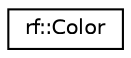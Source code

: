 digraph "Graphical Class Hierarchy"
{
  edge [fontname="Helvetica",fontsize="10",labelfontname="Helvetica",labelfontsize="10"];
  node [fontname="Helvetica",fontsize="10",shape=record];
  rankdir="LR";
  Node0 [label="rf::Color",height=0.2,width=0.4,color="black", fillcolor="white", style="filled",URL="$classrf_1_1_color.html",tooltip="Color class in RGB format. "];
}
